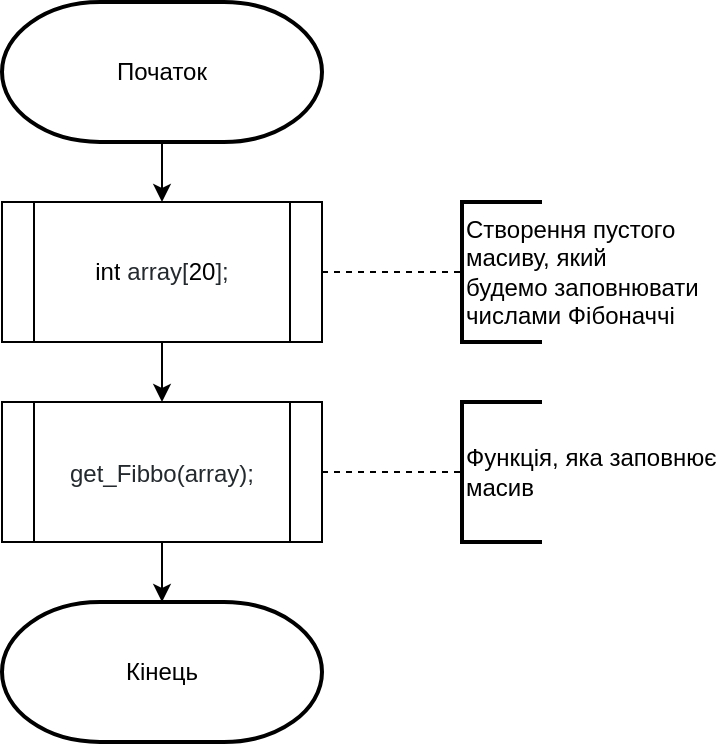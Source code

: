 <mxfile version="14.0.1" type="device"><diagram id="hViDeihiXPg7uC7FQlJi" name="Page-1"><mxGraphModel dx="782" dy="649" grid="1" gridSize="10" guides="1" tooltips="1" connect="1" arrows="1" fold="1" page="1" pageScale="1" pageWidth="1200" pageHeight="1600" math="0" shadow="0"><root><mxCell id="0"/><mxCell id="1" parent="0"/><mxCell id="A7OVQogH0eVRa4TGYrVk-6" style="edgeStyle=orthogonalEdgeStyle;rounded=0;orthogonalLoop=1;jettySize=auto;html=1;exitX=0.5;exitY=1;exitDx=0;exitDy=0;exitPerimeter=0;entryX=0.5;entryY=0;entryDx=0;entryDy=0;" parent="1" source="A7OVQogH0eVRa4TGYrVk-1" target="A7OVQogH0eVRa4TGYrVk-2" edge="1"><mxGeometry relative="1" as="geometry"/></mxCell><mxCell id="A7OVQogH0eVRa4TGYrVk-1" value="Початок" style="strokeWidth=2;html=1;shape=mxgraph.flowchart.terminator;whiteSpace=wrap;" parent="1" vertex="1"><mxGeometry x="320" y="70" width="160" height="70" as="geometry"/></mxCell><mxCell id="A7OVQogH0eVRa4TGYrVk-7" style="edgeStyle=orthogonalEdgeStyle;rounded=0;orthogonalLoop=1;jettySize=auto;html=1;exitX=0.5;exitY=1;exitDx=0;exitDy=0;entryX=0.5;entryY=0;entryDx=0;entryDy=0;" parent="1" source="A7OVQogH0eVRa4TGYrVk-2" target="A7OVQogH0eVRa4TGYrVk-3" edge="1"><mxGeometry relative="1" as="geometry"/></mxCell><mxCell id="A7OVQogH0eVRa4TGYrVk-12" style="edgeStyle=orthogonalEdgeStyle;rounded=0;orthogonalLoop=1;jettySize=auto;html=1;exitX=1;exitY=0.5;exitDx=0;exitDy=0;entryX=0;entryY=0.5;entryDx=0;entryDy=0;entryPerimeter=0;dashed=1;endArrow=none;endFill=0;" parent="1" source="A7OVQogH0eVRa4TGYrVk-2" target="A7OVQogH0eVRa4TGYrVk-9" edge="1"><mxGeometry relative="1" as="geometry"/></mxCell><mxCell id="A7OVQogH0eVRa4TGYrVk-2" value="&lt;span class=&quot;pl-k&quot; style=&quot;box-sizing: border-box ; font-family: , &amp;#34;consolas&amp;#34; , &amp;#34;liberation mono&amp;#34; , &amp;#34;menlo&amp;#34; , monospace ; background-color: rgb(255 , 255 , 255)&quot;&gt;int&lt;/span&gt;&lt;span style=&quot;color: rgb(36 , 41 , 46) ; font-family: , &amp;#34;consolas&amp;#34; , &amp;#34;liberation mono&amp;#34; , &amp;#34;menlo&amp;#34; , monospace ; background-color: rgb(255 , 255 , 255)&quot;&gt; array[&lt;/span&gt;&lt;span class=&quot;pl-c1&quot; style=&quot;box-sizing: border-box ; font-family: , &amp;#34;consolas&amp;#34; , &amp;#34;liberation mono&amp;#34; , &amp;#34;menlo&amp;#34; , monospace ; background-color: rgb(255 , 255 , 255)&quot;&gt;20&lt;/span&gt;&lt;span style=&quot;color: rgb(36 , 41 , 46) ; font-family: , &amp;#34;consolas&amp;#34; , &amp;#34;liberation mono&amp;#34; , &amp;#34;menlo&amp;#34; , monospace ; background-color: rgb(255 , 255 , 255)&quot;&gt;];&lt;/span&gt;" style="shape=process;whiteSpace=wrap;html=1;backgroundOutline=1;" parent="1" vertex="1"><mxGeometry x="320" y="170" width="160" height="70" as="geometry"/></mxCell><mxCell id="A7OVQogH0eVRa4TGYrVk-8" style="edgeStyle=orthogonalEdgeStyle;rounded=0;orthogonalLoop=1;jettySize=auto;html=1;exitX=0.5;exitY=1;exitDx=0;exitDy=0;entryX=0.5;entryY=0;entryDx=0;entryDy=0;entryPerimeter=0;" parent="1" source="A7OVQogH0eVRa4TGYrVk-3" target="A7OVQogH0eVRa4TGYrVk-5" edge="1"><mxGeometry relative="1" as="geometry"/></mxCell><mxCell id="A7OVQogH0eVRa4TGYrVk-11" style="edgeStyle=orthogonalEdgeStyle;rounded=0;orthogonalLoop=1;jettySize=auto;html=1;exitX=1;exitY=0.5;exitDx=0;exitDy=0;entryX=0;entryY=0.5;entryDx=0;entryDy=0;entryPerimeter=0;dashed=1;endArrow=none;endFill=0;" parent="1" source="A7OVQogH0eVRa4TGYrVk-3" target="A7OVQogH0eVRa4TGYrVk-10" edge="1"><mxGeometry relative="1" as="geometry"/></mxCell><mxCell id="A7OVQogH0eVRa4TGYrVk-3" value="&lt;table class=&quot;highlight tab-size js-file-line-container&quot; style=&quot;border-spacing: 0px ; border-collapse: collapse ; color: rgb(36 , 41 , 46) ; font-family: , &amp;#34;blinkmacsystemfont&amp;#34; , &amp;#34;segoe ui&amp;#34; , &amp;#34;helvetica&amp;#34; , &amp;#34;arial&amp;#34; , sans-serif , &amp;#34;apple color emoji&amp;#34; , &amp;#34;segoe ui emoji&amp;#34; ; font-size: 14px ; background-color: rgb(255 , 255 , 255)&quot;&gt;&lt;tbody style=&quot;box-sizing: border-box&quot;&gt;&lt;tr style=&quot;box-sizing: border-box&quot;&gt;&lt;/tr&gt;&lt;tr style=&quot;box-sizing: border-box&quot;&gt;&lt;td id=&quot;LC7&quot; class=&quot;blob-code blob-code-inner js-file-line&quot; style=&quot;box-sizing: border-box ; padding: 0px 10px ; position: relative ; line-height: 20px ; vertical-align: top ; overflow: visible ; font-family: , &amp;#34;consolas&amp;#34; , &amp;#34;liberation mono&amp;#34; , &amp;#34;menlo&amp;#34; , monospace ; font-size: 12px ; overflow-wrap: normal&quot;&gt;&lt;span class=&quot;pl-c1&quot; style=&quot;box-sizing: border-box&quot;&gt;get_Fibbo&lt;/span&gt;(array);&lt;/td&gt;&lt;/tr&gt;&lt;tr style=&quot;box-sizing: border-box&quot;&gt;&lt;td id=&quot;L8&quot; class=&quot;blob-num js-line-number&quot; style=&quot;box-sizing: border-box ; padding: 0px 10px ; width: 50px ; min-width: 50px ; font-family: , &amp;#34;consolas&amp;#34; , &amp;#34;liberation mono&amp;#34; , &amp;#34;menlo&amp;#34; , monospace ; font-size: 12px ; line-height: 20px ; text-align: right ; vertical-align: top ; cursor: pointer&quot;&gt;&lt;/td&gt;&lt;/tr&gt;&lt;/tbody&gt;&lt;/table&gt;" style="shape=process;whiteSpace=wrap;html=1;backgroundOutline=1;" parent="1" vertex="1"><mxGeometry x="320" y="270" width="160" height="70" as="geometry"/></mxCell><mxCell id="A7OVQogH0eVRa4TGYrVk-5" value="Кінець" style="strokeWidth=2;html=1;shape=mxgraph.flowchart.terminator;whiteSpace=wrap;" parent="1" vertex="1"><mxGeometry x="320" y="370" width="160" height="70" as="geometry"/></mxCell><mxCell id="A7OVQogH0eVRa4TGYrVk-9" value="Створення пустого&lt;br&gt;масиву, який&lt;br&gt;будемо заповнювати&lt;br&gt;числами Фібоначчі" style="strokeWidth=2;html=1;shape=mxgraph.flowchart.annotation_1;align=left;pointerEvents=1;" parent="1" vertex="1"><mxGeometry x="550" y="170" width="40" height="70" as="geometry"/></mxCell><mxCell id="A7OVQogH0eVRa4TGYrVk-10" value="Функція, яка заповнює&amp;nbsp;&lt;br&gt;масив" style="strokeWidth=2;html=1;shape=mxgraph.flowchart.annotation_1;align=left;pointerEvents=1;" parent="1" vertex="1"><mxGeometry x="550" y="270" width="40" height="70" as="geometry"/></mxCell></root></mxGraphModel></diagram></mxfile>